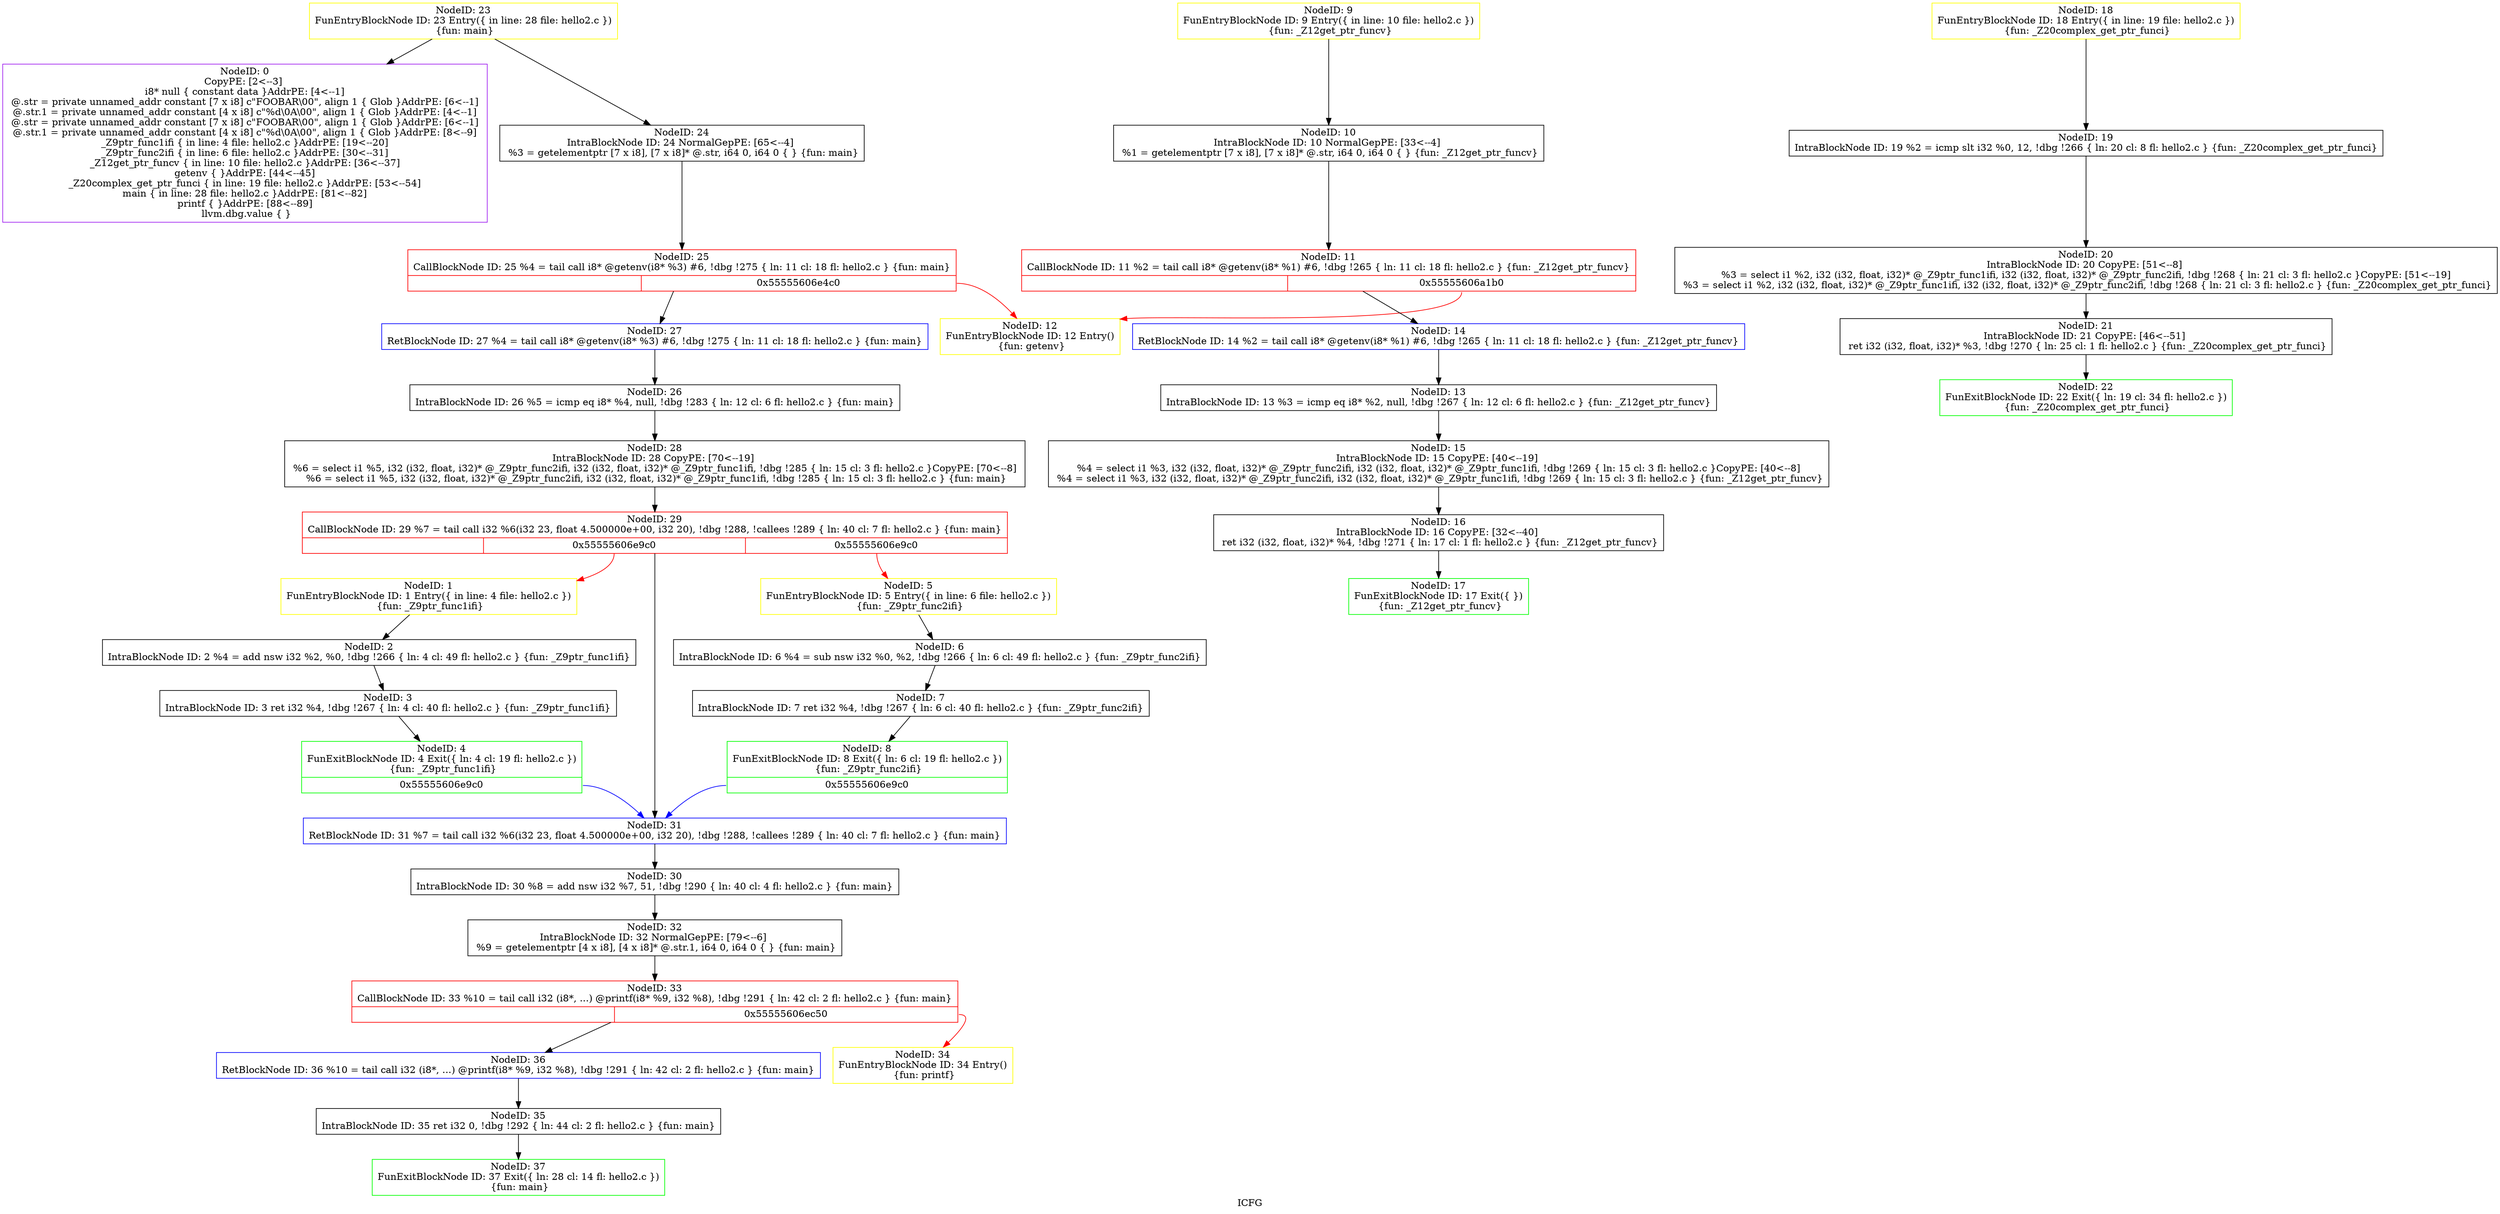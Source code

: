 digraph "ICFG" {
	label="ICFG";

	Node0x55555607d140 [shape=record,color=green,label="{NodeID: 37\nFunExitBlockNode ID: 37 Exit(\{ ln: 28  cl: 14  fl: hello2.c \})\n \{fun: main\}}"];
	Node0x55555607ceb0 [shape=record,color=blue,label="{NodeID: 36\nRetBlockNode ID: 36   %10 = tail call i32 (i8*, ...) @printf(i8* %9, i32 %8), !dbg !291 \{ ln: 42  cl: 2  fl: hello2.c \} \{fun: main\}}"];
	Node0x55555607ceb0 -> Node0x55555607cd90[style=solid];
	Node0x55555607cd90 [shape=record,color=black,label="{NodeID: 35\nIntraBlockNode ID: 35      ret i32 0, !dbg !292 \{ ln: 44  cl: 2  fl: hello2.c \}    \{fun: main\}}"];
	Node0x55555607cd90 -> Node0x55555607d140[style=solid];
	Node0x55555607cae0 [shape=record,color=yellow,label="{NodeID: 34\nFunEntryBlockNode ID: 34 Entry()\n \{fun: printf\}}"];
	Node0x55555607c9a0 [shape=record,color=red,label="{NodeID: 33\nCallBlockNode ID: 33   %10 = tail call i32 (i8*, ...) @printf(i8* %9, i32 %8), !dbg !291 \{ ln: 42  cl: 2  fl: hello2.c \} \{fun: main\}|{|<s1>0x55555606ec50}}"];
	Node0x55555607c9a0 -> Node0x55555607ceb0[style=solid];
	Node0x55555607c9a0:s1 -> Node0x55555607cae0[style=solid,color=red];
	Node0x55555607c7c0 [shape=record,color=black,label="{NodeID: 32\nIntraBlockNode ID: 32   NormalGepPE: [79\<--6]  \n   %9 = getelementptr [4 x i8], [4 x i8]* @.str.1, i64 0, i64 0 \{  \} \{fun: main\}}"];
	Node0x55555607c7c0 -> Node0x55555607c9a0[style=solid];
	Node0x55555607c530 [shape=record,color=blue,label="{NodeID: 31\nRetBlockNode ID: 31   %7 = tail call i32 %6(i32 23, float 4.500000e+00, i32 20), !dbg !288, !callees !289 \{ ln: 40  cl: 7  fl: hello2.c \} \{fun: main\}}"];
	Node0x55555607c530 -> Node0x55555607c410[style=solid];
	Node0x55555607c410 [shape=record,color=black,label="{NodeID: 30\nIntraBlockNode ID: 30      %8 = add nsw i32 %7, 51, !dbg !290 \{ ln: 40  cl: 4  fl: hello2.c \}    \{fun: main\}}"];
	Node0x55555607c410 -> Node0x55555607c7c0[style=solid];
	Node0x55555607c050 [shape=record,color=red,label="{NodeID: 29\nCallBlockNode ID: 29   %7 = tail call i32 %6(i32 23, float 4.500000e+00, i32 20), !dbg !288, !callees !289 \{ ln: 40  cl: 7  fl: hello2.c \} \{fun: main\}|{|<s1>0x55555606e9c0|<s2>0x55555606e9c0}}"];
	Node0x55555607c050 -> Node0x55555607c530[style=solid];
	Node0x55555607c050:s1 -> Node0x555556052e30[style=solid,color=red];
	Node0x55555607c050:s2 -> Node0x5555560795c0[style=solid,color=red];
	Node0x55555607a030 [shape=record,color=yellow,label="{NodeID: 12\nFunEntryBlockNode ID: 12 Entry()\n \{fun: getenv\}}"];
	Node0x555556050be0 [shape=record,color=red,label="{NodeID: 11\nCallBlockNode ID: 11   %2 = tail call i8* @getenv(i8* %1) #6, !dbg !265 \{ ln: 11  cl: 18  fl: hello2.c \} \{fun: _Z12get_ptr_funcv\}|{|<s1>0x55555606a1b0}}"];
	Node0x555556050be0 -> Node0x55555607a4d0[style=solid];
	Node0x555556050be0:s1 -> Node0x55555607a030[style=solid,color=red];
	Node0x555556079da0 [shape=record,color=black,label="{NodeID: 10\nIntraBlockNode ID: 10   NormalGepPE: [33\<--4]  \n   %1 = getelementptr [7 x i8], [7 x i8]* @.str, i64 0, i64 0 \{  \} \{fun: _Z12get_ptr_funcv\}}"];
	Node0x555556079da0 -> Node0x555556050be0[style=solid];
	Node0x555556079c70 [shape=record,color=yellow,label="{NodeID: 9\nFunEntryBlockNode ID: 9 Entry(\{ in line: 10 file: hello2.c \})\n \{fun: _Z12get_ptr_funcv\}}"];
	Node0x555556079c70 -> Node0x555556079da0[style=solid];
	Node0x555556079a70 [shape=record,color=green,label="{NodeID: 8\nFunExitBlockNode ID: 8 Exit(\{ ln: 6  cl: 19  fl: hello2.c \})\n \{fun: _Z9ptr_func2ifi\}|{<s0>0x55555606e9c0}}"];
	Node0x555556079a70:s0 -> Node0x55555607c530[style=solid,color=blue];
	Node0x5555560798b0 [shape=record,color=black,label="{NodeID: 7\nIntraBlockNode ID: 7      ret i32 %4, !dbg !267 \{ ln: 6  cl: 40  fl: hello2.c \}    \{fun: _Z9ptr_func2ifi\}}"];
	Node0x5555560798b0 -> Node0x555556079a70[style=solid];
	Node0x5555560796f0 [shape=record,color=black,label="{NodeID: 6\nIntraBlockNode ID: 6      %4 = sub nsw i32 %0, %2, !dbg !266 \{ ln: 6  cl: 49  fl: hello2.c \}    \{fun: _Z9ptr_func2ifi\}}"];
	Node0x5555560796f0 -> Node0x5555560798b0[style=solid];
	Node0x5555560795c0 [shape=record,color=yellow,label="{NodeID: 5\nFunEntryBlockNode ID: 5 Entry(\{ in line: 6 file: hello2.c \})\n \{fun: _Z9ptr_func2ifi\}}"];
	Node0x5555560795c0 -> Node0x5555560796f0[style=solid];
	Node0x555556079350 [shape=record,color=green,label="{NodeID: 4\nFunExitBlockNode ID: 4 Exit(\{ ln: 4  cl: 19  fl: hello2.c \})\n \{fun: _Z9ptr_func1ifi\}|{<s0>0x55555606e9c0}}"];
	Node0x555556079350:s0 -> Node0x55555607c530[style=solid,color=blue];
	Node0x555556079170 [shape=record,color=black,label="{NodeID: 3\nIntraBlockNode ID: 3      ret i32 %4, !dbg !267 \{ ln: 4  cl: 40  fl: hello2.c \}    \{fun: _Z9ptr_func1ifi\}}"];
	Node0x555556079170 -> Node0x555556079350[style=solid];
	Node0x555556078e40 [shape=record,color=black,label="{NodeID: 2\nIntraBlockNode ID: 2      %4 = add nsw i32 %2, %0, !dbg !266 \{ ln: 4  cl: 49  fl: hello2.c \}    \{fun: _Z9ptr_func1ifi\}}"];
	Node0x555556078e40 -> Node0x555556079170[style=solid];
	Node0x555556052e30 [shape=record,color=yellow,label="{NodeID: 1\nFunEntryBlockNode ID: 1 Entry(\{ in line: 4 file: hello2.c \})\n \{fun: _Z9ptr_func1ifi\}}"];
	Node0x555556052e30 -> Node0x555556078e40[style=solid];
	Node0x555556078b50 [shape=record,color=purple,label="{NodeID: 0\nCopyPE: [2\<--3]  \n i8* null \{ constant data \}AddrPE: [4\<--1]  \n @.str = private unnamed_addr constant [7 x i8] c\"FOOBAR\\00\", align 1 \{ Glob  \}AddrPE: [6\<--1]  \n @.str.1 = private unnamed_addr constant [4 x i8] c\"%d\\0A\\00\", align 1 \{ Glob  \}AddrPE: [4\<--1]  \n @.str = private unnamed_addr constant [7 x i8] c\"FOOBAR\\00\", align 1 \{ Glob  \}AddrPE: [6\<--1]  \n @.str.1 = private unnamed_addr constant [4 x i8] c\"%d\\0A\\00\", align 1 \{ Glob  \}AddrPE: [8\<--9]  \n _Z9ptr_func1ifi \{ in line: 4 file: hello2.c \}AddrPE: [19\<--20]  \n _Z9ptr_func2ifi \{ in line: 6 file: hello2.c \}AddrPE: [30\<--31]  \n _Z12get_ptr_funcv \{ in line: 10 file: hello2.c \}AddrPE: [36\<--37]  \n getenv \{  \}AddrPE: [44\<--45]  \n _Z20complex_get_ptr_funci \{ in line: 19 file: hello2.c \}AddrPE: [53\<--54]  \n main \{ in line: 28 file: hello2.c \}AddrPE: [81\<--82]  \n printf \{  \}AddrPE: [88\<--89]  \n llvm.dbg.value \{  \}}"];
	Node0x55555607a2c0 [shape=record,color=black,label="{NodeID: 13\nIntraBlockNode ID: 13      %3 = icmp eq i8* %2, null, !dbg !267 \{ ln: 12  cl: 6  fl: hello2.c \}    \{fun: _Z12get_ptr_funcv\}}"];
	Node0x55555607a2c0 -> Node0x55555607a760[style=solid];
	Node0x55555607a4d0 [shape=record,color=blue,label="{NodeID: 14\nRetBlockNode ID: 14   %2 = tail call i8* @getenv(i8* %1) #6, !dbg !265 \{ ln: 11  cl: 18  fl: hello2.c \} \{fun: _Z12get_ptr_funcv\}}"];
	Node0x55555607a4d0 -> Node0x55555607a2c0[style=solid];
	Node0x55555607a760 [shape=record,color=black,label="{NodeID: 15\nIntraBlockNode ID: 15   CopyPE: [40\<--19]  \n   %4 = select i1 %3, i32 (i32, float, i32)* @_Z9ptr_func2ifi, i32 (i32, float, i32)* @_Z9ptr_func1ifi, !dbg !269 \{ ln: 15  cl: 3  fl: hello2.c \}CopyPE: [40\<--8]  \n   %4 = select i1 %3, i32 (i32, float, i32)* @_Z9ptr_func2ifi, i32 (i32, float, i32)* @_Z9ptr_func1ifi, !dbg !269 \{ ln: 15  cl: 3  fl: hello2.c \} \{fun: _Z12get_ptr_funcv\}}"];
	Node0x55555607a760 -> Node0x55555607a940[style=solid];
	Node0x55555607a940 [shape=record,color=black,label="{NodeID: 16\nIntraBlockNode ID: 16   CopyPE: [32\<--40]  \n   ret i32 (i32, float, i32)* %4, !dbg !271 \{ ln: 17  cl: 1  fl: hello2.c \} \{fun: _Z12get_ptr_funcv\}}"];
	Node0x55555607a940 -> Node0x55555607ab20[style=solid];
	Node0x55555607ab20 [shape=record,color=green,label="{NodeID: 17\nFunExitBlockNode ID: 17 Exit(\{  \})\n \{fun: _Z12get_ptr_funcv\}}"];
	Node0x55555607ad20 [shape=record,color=yellow,label="{NodeID: 18\nFunEntryBlockNode ID: 18 Entry(\{ in line: 19 file: hello2.c \})\n \{fun: _Z20complex_get_ptr_funci\}}"];
	Node0x55555607ad20 -> Node0x55555607ae50[style=solid];
	Node0x55555607ae50 [shape=record,color=black,label="{NodeID: 19\nIntraBlockNode ID: 19      %2 = icmp slt i32 %0, 12, !dbg !266 \{ ln: 20  cl: 8  fl: hello2.c \}    \{fun: _Z20complex_get_ptr_funci\}}"];
	Node0x55555607ae50 -> Node0x55555607b010[style=solid];
	Node0x55555607b010 [shape=record,color=black,label="{NodeID: 20\nIntraBlockNode ID: 20   CopyPE: [51\<--8]  \n   %3 = select i1 %2, i32 (i32, float, i32)* @_Z9ptr_func1ifi, i32 (i32, float, i32)* @_Z9ptr_func2ifi, !dbg !268 \{ ln: 21  cl: 3  fl: hello2.c \}CopyPE: [51\<--19]  \n   %3 = select i1 %2, i32 (i32, float, i32)* @_Z9ptr_func1ifi, i32 (i32, float, i32)* @_Z9ptr_func2ifi, !dbg !268 \{ ln: 21  cl: 3  fl: hello2.c \} \{fun: _Z20complex_get_ptr_funci\}}"];
	Node0x55555607b010 -> Node0x55555607b1d0[style=solid];
	Node0x55555607b1d0 [shape=record,color=black,label="{NodeID: 21\nIntraBlockNode ID: 21   CopyPE: [46\<--51]  \n   ret i32 (i32, float, i32)* %3, !dbg !270 \{ ln: 25  cl: 1  fl: hello2.c \} \{fun: _Z20complex_get_ptr_funci\}}"];
	Node0x55555607b1d0 -> Node0x55555607b390[style=solid];
	Node0x55555607b390 [shape=record,color=green,label="{NodeID: 22\nFunExitBlockNode ID: 22 Exit(\{ ln: 19  cl: 34  fl: hello2.c \})\n \{fun: _Z20complex_get_ptr_funci\}}"];
	Node0x55555607b590 [shape=record,color=yellow,label="{NodeID: 23\nFunEntryBlockNode ID: 23 Entry(\{ in line: 28 file: hello2.c \})\n \{fun: main\}}"];
	Node0x55555607b590 -> Node0x555556078b50[style=solid];
	Node0x55555607b590 -> Node0x55555607b6c0[style=solid];
	Node0x55555607b6c0 [shape=record,color=black,label="{NodeID: 24\nIntraBlockNode ID: 24   NormalGepPE: [65\<--4]  \n   %3 = getelementptr [7 x i8], [7 x i8]* @.str, i64 0, i64 0 \{  \} \{fun: main\}}"];
	Node0x55555607b6c0 -> Node0x55555604afc0[style=solid];
	Node0x55555604afc0 [shape=record,color=red,label="{NodeID: 25\nCallBlockNode ID: 25   %4 = tail call i8* @getenv(i8* %3) #6, !dbg !275 \{ ln: 11  cl: 18  fl: hello2.c \} \{fun: main\}|{|<s1>0x55555606e4c0}}"];
	Node0x55555604afc0 -> Node0x55555607bb30[style=solid];
	Node0x55555604afc0:s1 -> Node0x55555607a030[style=solid,color=red];
	Node0x55555607ba10 [shape=record,color=black,label="{NodeID: 26\nIntraBlockNode ID: 26      %5 = icmp eq i8* %4, null, !dbg !283 \{ ln: 12  cl: 6  fl: hello2.c \}    \{fun: main\}}"];
	Node0x55555607ba10 -> Node0x55555607bda0[style=solid];
	Node0x55555607bb30 [shape=record,color=blue,label="{NodeID: 27\nRetBlockNode ID: 27   %4 = tail call i8* @getenv(i8* %3) #6, !dbg !275 \{ ln: 11  cl: 18  fl: hello2.c \} \{fun: main\}}"];
	Node0x55555607bb30 -> Node0x55555607ba10[style=solid];
	Node0x55555607bda0 [shape=record,color=black,label="{NodeID: 28\nIntraBlockNode ID: 28   CopyPE: [70\<--19]  \n   %6 = select i1 %5, i32 (i32, float, i32)* @_Z9ptr_func2ifi, i32 (i32, float, i32)* @_Z9ptr_func1ifi, !dbg !285 \{ ln: 15  cl: 3  fl: hello2.c \}CopyPE: [70\<--8]  \n   %6 = select i1 %5, i32 (i32, float, i32)* @_Z9ptr_func2ifi, i32 (i32, float, i32)* @_Z9ptr_func1ifi, !dbg !285 \{ ln: 15  cl: 3  fl: hello2.c \} \{fun: main\}}"];
	Node0x55555607bda0 -> Node0x55555607c050[style=solid];
}
